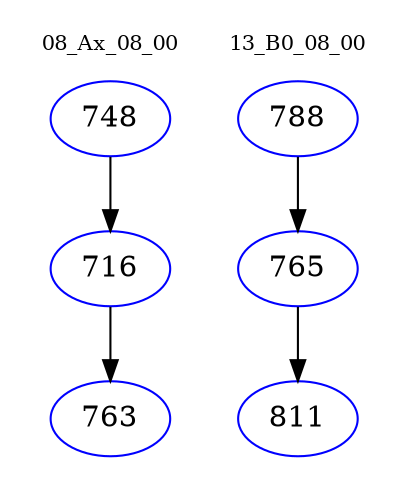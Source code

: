 digraph{
subgraph cluster_0 {
color = white
label = "08_Ax_08_00";
fontsize=10;
T0_748 [label="748", color="blue"]
T0_748 -> T0_716 [color="black"]
T0_716 [label="716", color="blue"]
T0_716 -> T0_763 [color="black"]
T0_763 [label="763", color="blue"]
}
subgraph cluster_1 {
color = white
label = "13_B0_08_00";
fontsize=10;
T1_788 [label="788", color="blue"]
T1_788 -> T1_765 [color="black"]
T1_765 [label="765", color="blue"]
T1_765 -> T1_811 [color="black"]
T1_811 [label="811", color="blue"]
}
}
